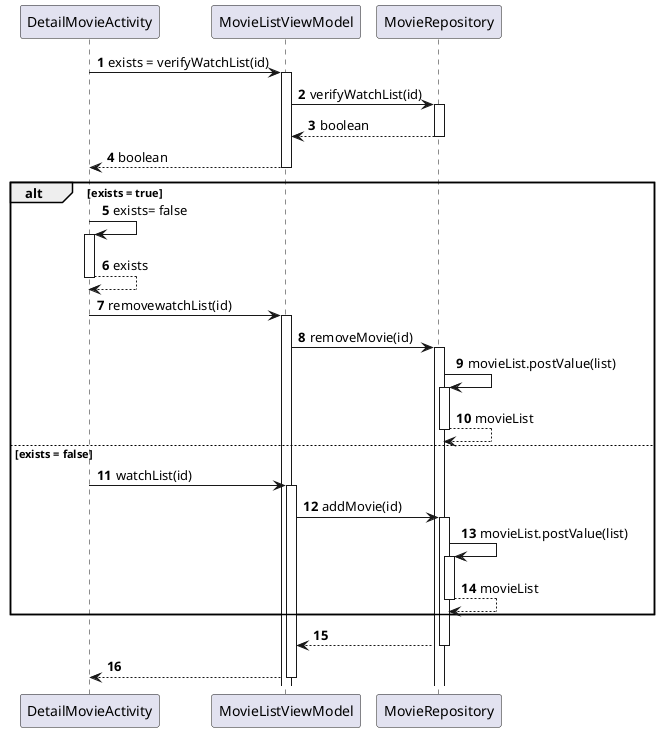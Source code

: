 @startuml
'https://plantuml.com/sequence-diagram

autoactivate on
autonumber
participant "DetailMovieActivity" as Activity
participant "MovieListViewModel" as ViewModel
participant "MovieRepository" as Repository




Activity -> ViewModel: exists = verifyWatchList(id)
ViewModel -> Repository: verifyWatchList(id)
Repository --> ViewModel:boolean
ViewModel --> Activity:boolean

alt exists = true

Activity -> Activity: exists= false
Activity --> Activity: exists
Activity -> ViewModel:removewatchList(id)
ViewModel -> Repository: removeMovie(id)
Repository -> Repository:movieList.postValue(list)
Repository --> Repository: movieList
else exists = false
Activity -> ViewModel:watchList(id)
ViewModel -> Repository: addMovie(id)
Repository -> Repository:movieList.postValue(list)
Repository --> Repository: movieList


end alt


Repository --> ViewModel:
ViewModel --> Activity:


@enduml
